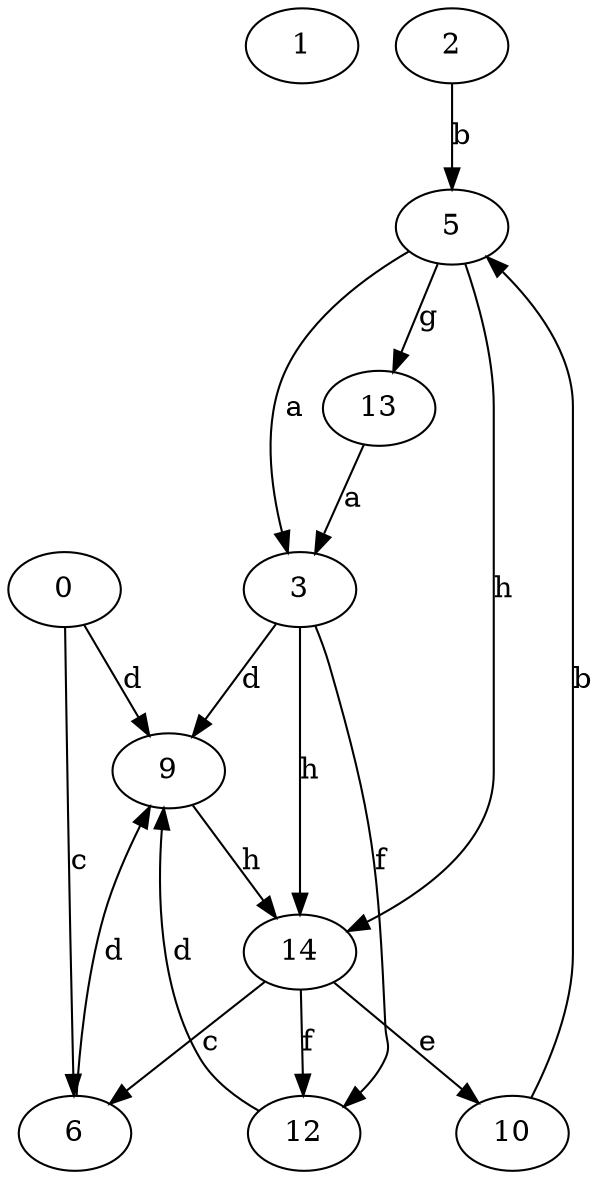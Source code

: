 strict digraph  {
1;
2;
3;
5;
6;
9;
10;
12;
0;
13;
14;
2 -> 5  [label=b];
3 -> 9  [label=d];
3 -> 12  [label=f];
3 -> 14  [label=h];
5 -> 3  [label=a];
5 -> 13  [label=g];
5 -> 14  [label=h];
6 -> 9  [label=d];
9 -> 14  [label=h];
10 -> 5  [label=b];
12 -> 9  [label=d];
0 -> 6  [label=c];
0 -> 9  [label=d];
13 -> 3  [label=a];
14 -> 6  [label=c];
14 -> 10  [label=e];
14 -> 12  [label=f];
}
